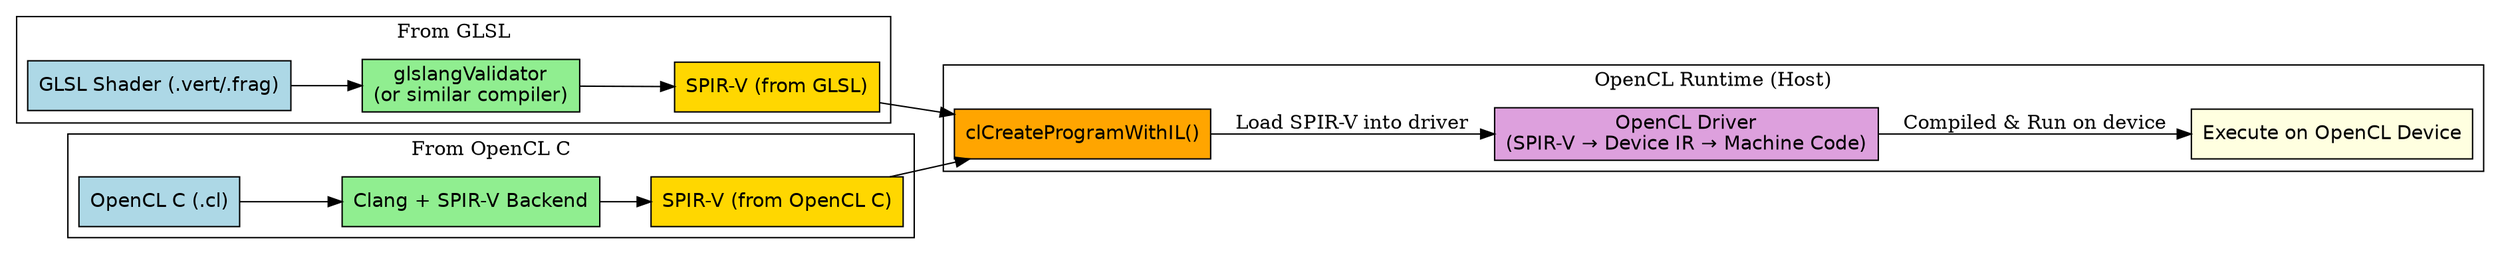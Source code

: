 digraph SPIRV_Deployment {
    rankdir=LR;
    node [shape=box, style=filled, fillcolor=lightgray, fontname="Helvetica"];

    subgraph cluster_glsl {
        label = "From GLSL";
        glsl_src [label="GLSL Shader (.vert/.frag)", fillcolor=lightblue];
        glsl_compiler [label="glslangValidator\n(or similar compiler)", fillcolor=lightgreen];
        spirv_glsl [label="SPIR-V (from GLSL)", fillcolor=gold];
        glsl_src -> glsl_compiler -> spirv_glsl;
    }

    subgraph cluster_opencl {
        label = "From OpenCL C";
        opencl_src [label="OpenCL C (.cl)", fillcolor=lightblue];
        clang_spirv [label="Clang + SPIR-V Backend", fillcolor=lightgreen];
        spirv_opencl [label="SPIR-V (from OpenCL C)", fillcolor=gold];
        opencl_src -> clang_spirv -> spirv_opencl;
    }

    subgraph cluster_opencl_runtime {
        label = "OpenCL Runtime (Host)";
        spirv_loader [label="clCreateProgramWithIL()", fillcolor=orange];
        spirv_glsl -> spirv_loader;
        spirv_opencl -> spirv_loader;
        spirv_loader -> device_driver [label="Load SPIR-V into driver"];
        device_driver [label="OpenCL Driver\n(SPIR-V → Device IR → Machine Code)", fillcolor=plum];
        device_driver -> execution [label="Compiled & Run on device"];
        execution [label="Execute on OpenCL Device", fillcolor=lightyellow];
    }

    // Styling
    edge [fontname="Helvetica"];
}

